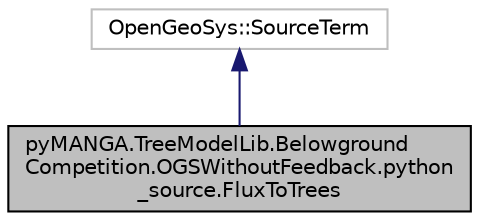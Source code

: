 digraph "pyMANGA.TreeModelLib.BelowgroundCompetition.OGSWithoutFeedback.python_source.FluxToTrees"
{
  edge [fontname="Helvetica",fontsize="10",labelfontname="Helvetica",labelfontsize="10"];
  node [fontname="Helvetica",fontsize="10",shape=record];
  Node1 [label="pyMANGA.TreeModelLib.Belowground\lCompetition.OGSWithoutFeedback.python\l_source.FluxToTrees",height=0.2,width=0.4,color="black", fillcolor="grey75", style="filled", fontcolor="black"];
  Node2 -> Node1 [dir="back",color="midnightblue",fontsize="10",style="solid",fontname="Helvetica"];
  Node2 [label="OpenGeoSys::SourceTerm",height=0.2,width=0.4,color="grey75", fillcolor="white", style="filled"];
}
